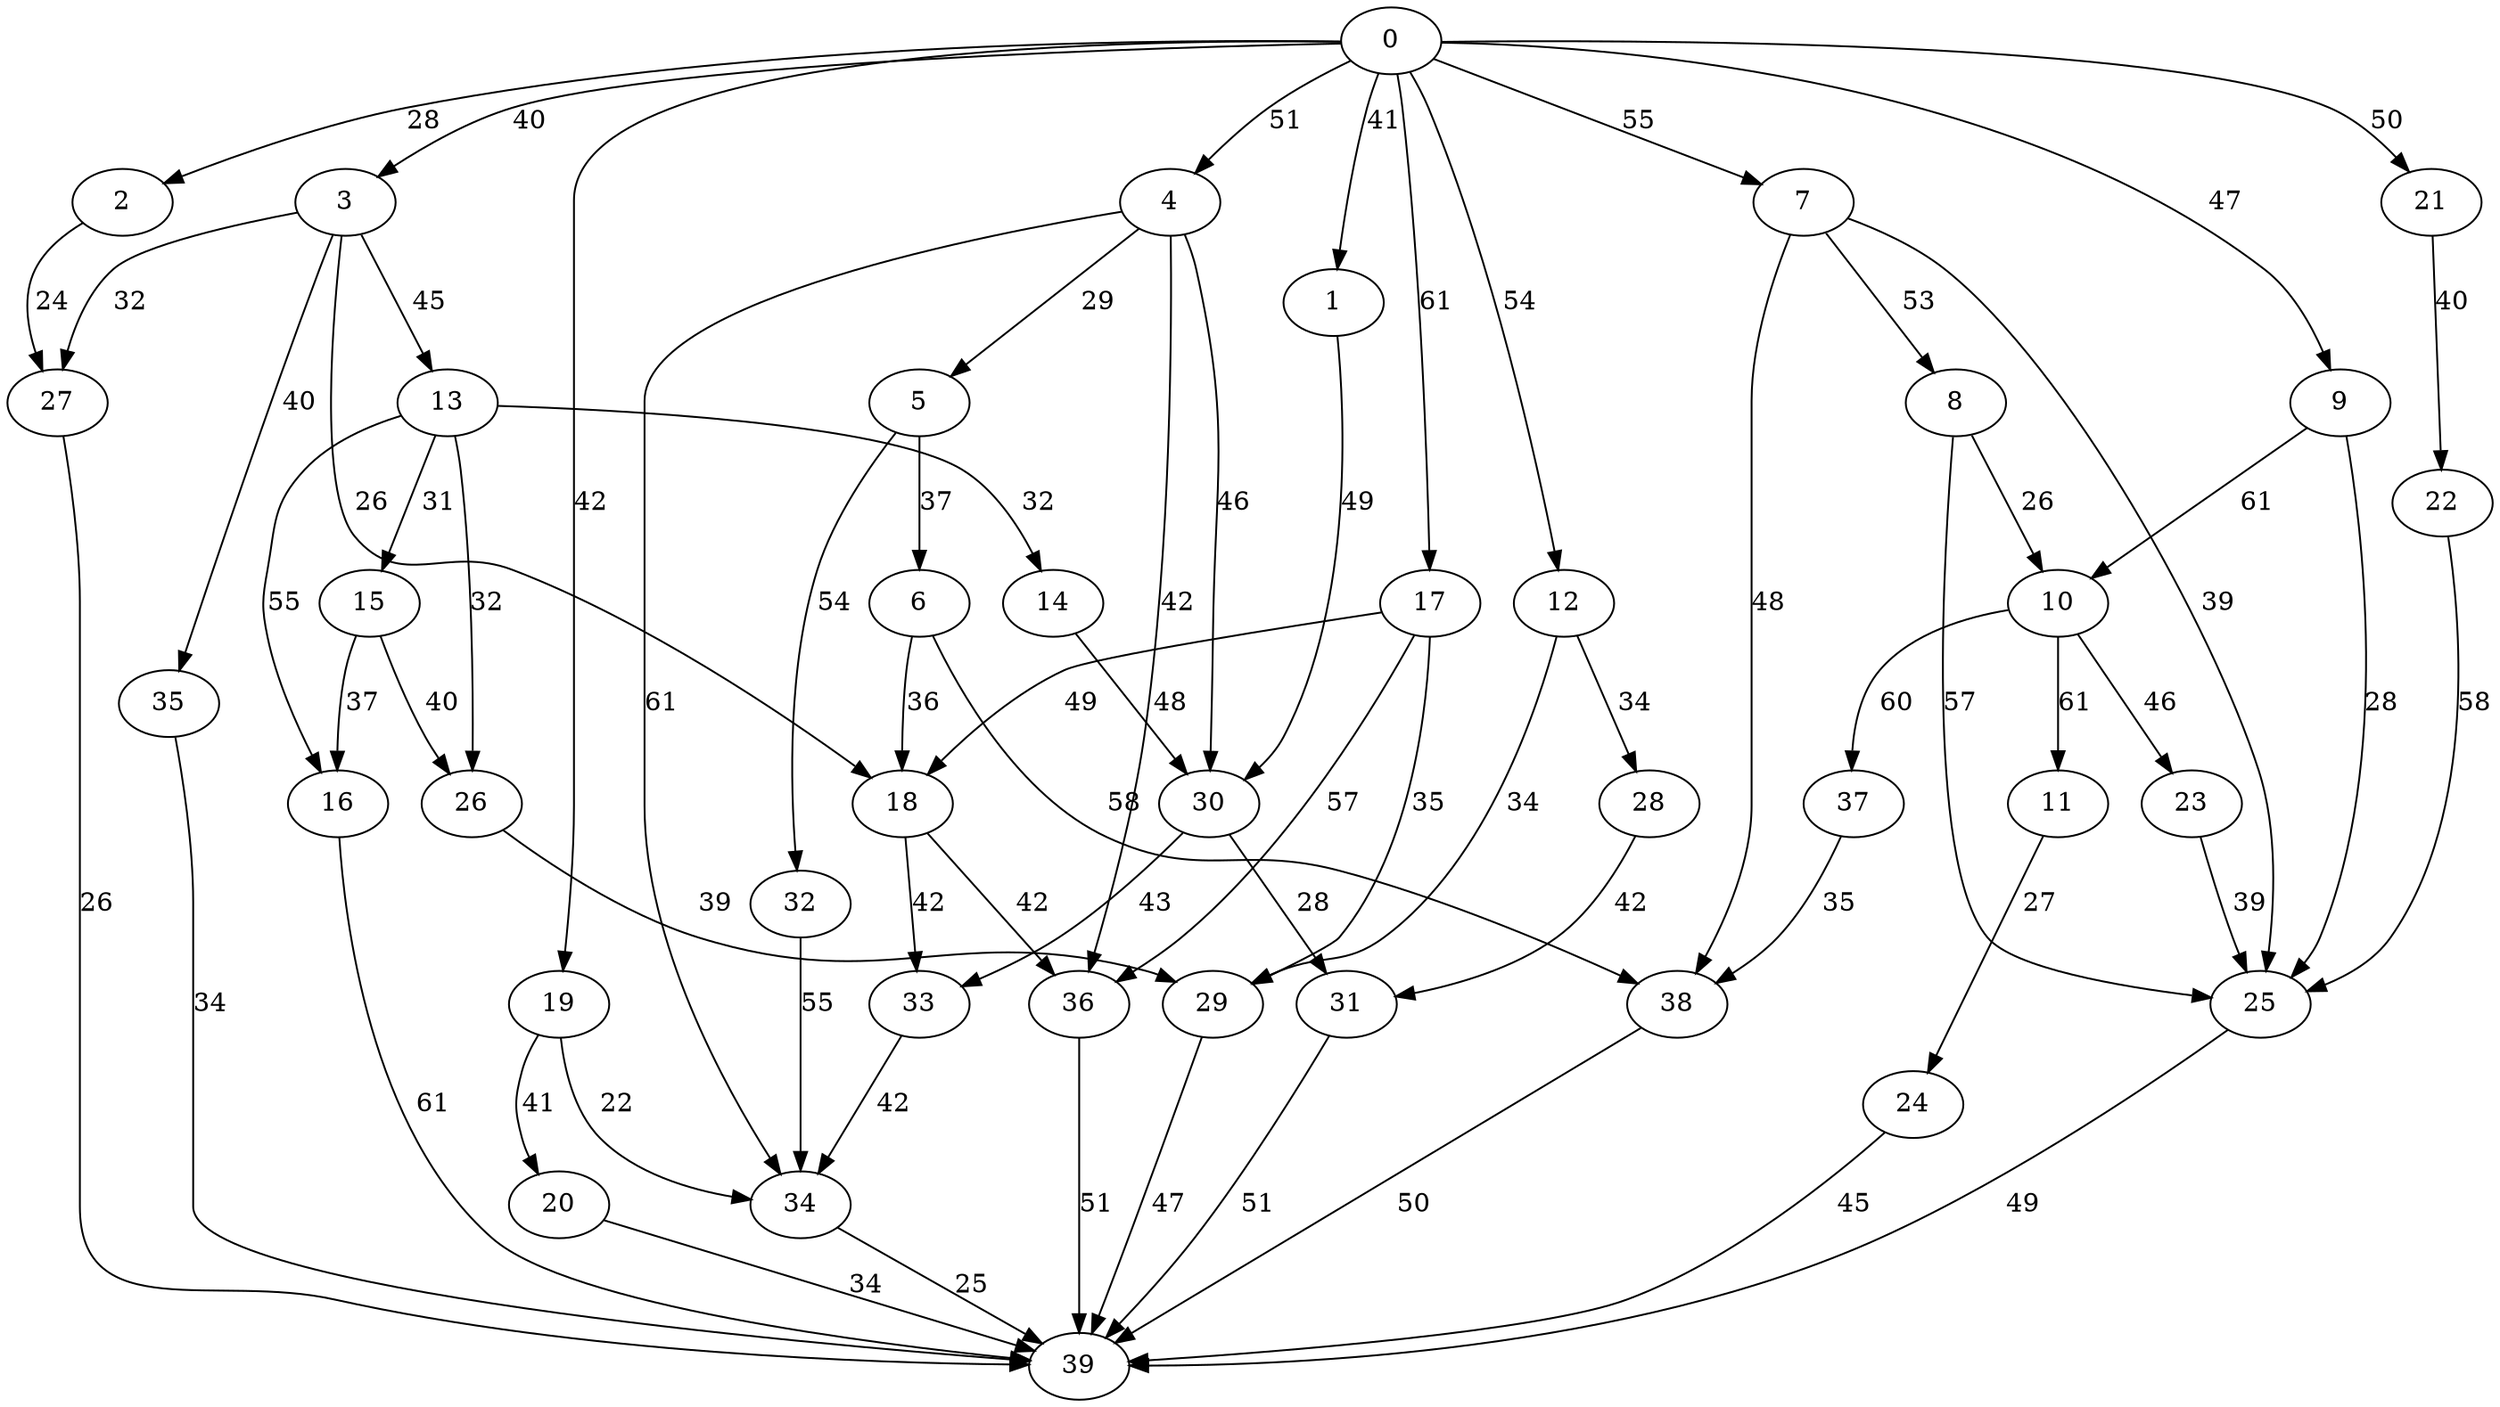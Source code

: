 digraph t40p3r7_0 {
0 -> 1 [ label = 41 ];
0 -> 2 [ label = 28 ];
0 -> 3 [ label = 40 ];
0 -> 4 [ label = 51 ];
0 -> 7 [ label = 55 ];
0 -> 9 [ label = 47 ];
0 -> 12 [ label = 54 ];
0 -> 17 [ label = 61 ];
0 -> 19 [ label = 42 ];
0 -> 21 [ label = 50 ];
1 -> 30 [ label = 49 ];
2 -> 27 [ label = 24 ];
3 -> 13 [ label = 45 ];
3 -> 18 [ label = 26 ];
3 -> 27 [ label = 32 ];
3 -> 35 [ label = 40 ];
4 -> 5 [ label = 29 ];
4 -> 30 [ label = 46 ];
4 -> 34 [ label = 61 ];
4 -> 36 [ label = 42 ];
5 -> 6 [ label = 37 ];
5 -> 32 [ label = 54 ];
6 -> 18 [ label = 36 ];
6 -> 38 [ label = 58 ];
7 -> 8 [ label = 53 ];
7 -> 25 [ label = 39 ];
7 -> 38 [ label = 48 ];
8 -> 10 [ label = 26 ];
8 -> 25 [ label = 57 ];
9 -> 10 [ label = 61 ];
9 -> 25 [ label = 28 ];
10 -> 11 [ label = 61 ];
10 -> 23 [ label = 46 ];
10 -> 37 [ label = 60 ];
11 -> 24 [ label = 27 ];
12 -> 28 [ label = 34 ];
12 -> 29 [ label = 34 ];
13 -> 14 [ label = 32 ];
13 -> 15 [ label = 31 ];
13 -> 16 [ label = 55 ];
13 -> 26 [ label = 32 ];
14 -> 30 [ label = 48 ];
15 -> 16 [ label = 37 ];
15 -> 26 [ label = 40 ];
16 -> 39 [ label = 61 ];
17 -> 18 [ label = 49 ];
17 -> 29 [ label = 35 ];
17 -> 36 [ label = 57 ];
18 -> 33 [ label = 42 ];
18 -> 36 [ label = 42 ];
19 -> 20 [ label = 41 ];
19 -> 34 [ label = 22 ];
20 -> 39 [ label = 34 ];
21 -> 22 [ label = 40 ];
22 -> 25 [ label = 58 ];
23 -> 25 [ label = 39 ];
24 -> 39 [ label = 45 ];
25 -> 39 [ label = 49 ];
26 -> 29 [ label = 39 ];
27 -> 39 [ label = 26 ];
28 -> 31 [ label = 42 ];
29 -> 39 [ label = 47 ];
30 -> 31 [ label = 28 ];
30 -> 33 [ label = 43 ];
31 -> 39 [ label = 51 ];
32 -> 34 [ label = 55 ];
33 -> 34 [ label = 42 ];
34 -> 39 [ label = 25 ];
35 -> 39 [ label = 34 ];
36 -> 39 [ label = 51 ];
37 -> 38 [ label = 35 ];
38 -> 39 [ label = 50 ];
 }

